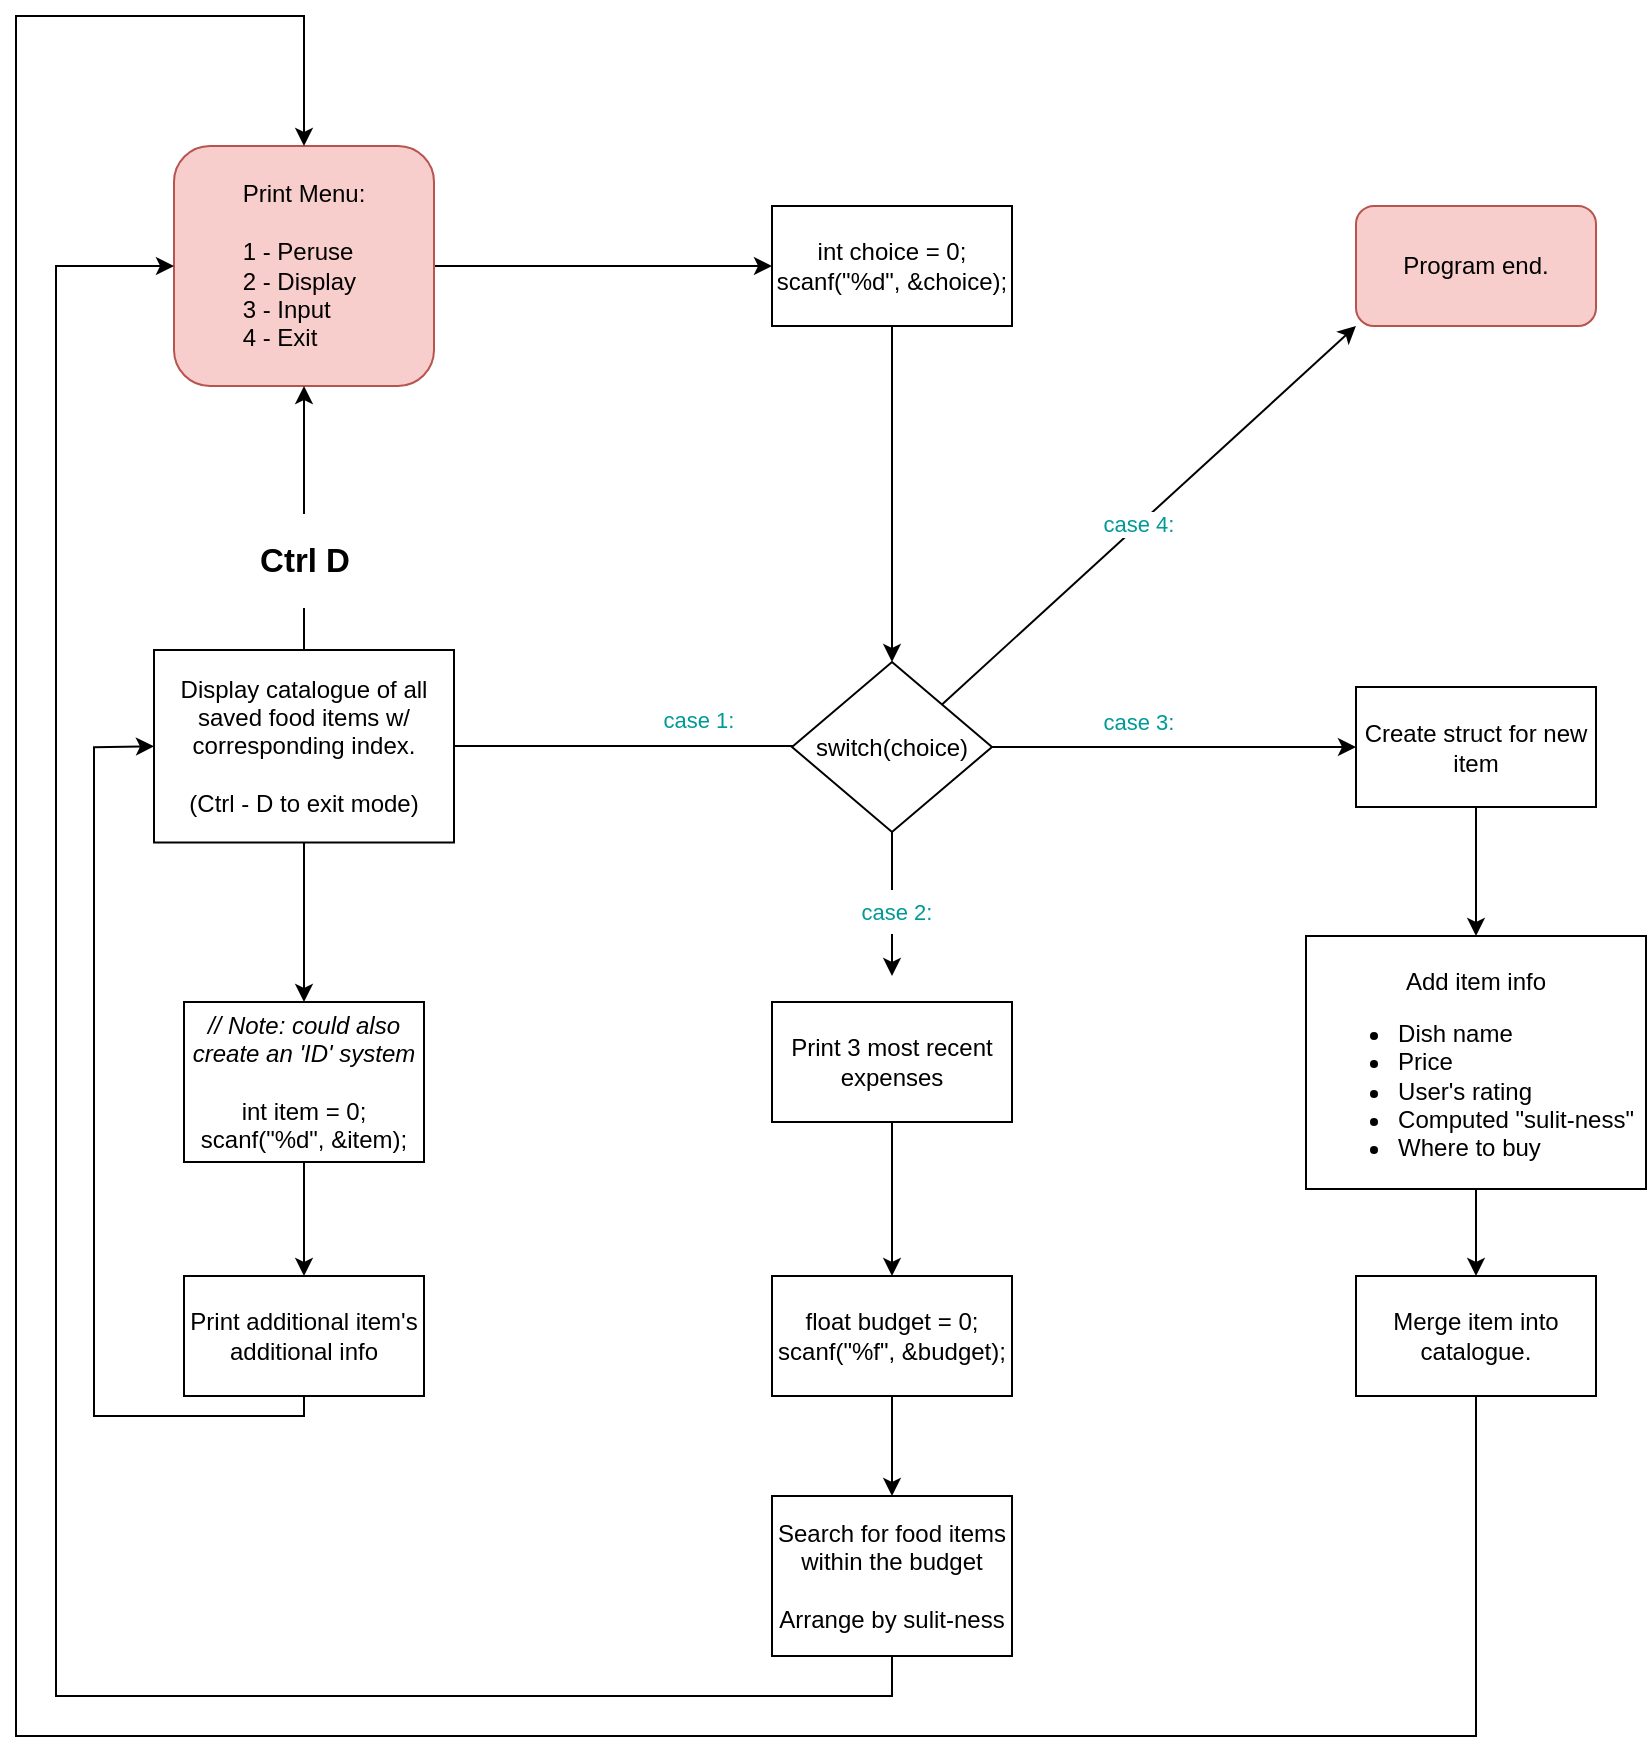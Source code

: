 <mxfile version="24.2.1" type="github">
  <diagram name="Page-1" id="J9lwy_OmdIaz06i2VWud">
    <mxGraphModel dx="1687" dy="1111" grid="1" gridSize="10" guides="1" tooltips="1" connect="1" arrows="1" fold="1" page="1" pageScale="1" pageWidth="850" pageHeight="1100" math="0" shadow="0">
      <root>
        <mxCell id="0" />
        <mxCell id="1" parent="0" />
        <mxCell id="PVKBwNUmlwo5uo1mzsMI-5" value="" style="edgeStyle=orthogonalEdgeStyle;rounded=0;orthogonalLoop=1;jettySize=auto;html=1;exitX=1;exitY=0.5;exitDx=0;exitDy=0;" edge="1" parent="1" source="PVKBwNUmlwo5uo1mzsMI-6" target="PVKBwNUmlwo5uo1mzsMI-2">
          <mxGeometry relative="1" as="geometry">
            <mxPoint x="188" y="255" as="sourcePoint" />
          </mxGeometry>
        </mxCell>
        <mxCell id="PVKBwNUmlwo5uo1mzsMI-9" value="" style="edgeStyle=orthogonalEdgeStyle;rounded=0;orthogonalLoop=1;jettySize=auto;html=1;" edge="1" parent="1" source="PVKBwNUmlwo5uo1mzsMI-2" target="PVKBwNUmlwo5uo1mzsMI-8">
          <mxGeometry relative="1" as="geometry">
            <Array as="points">
              <mxPoint x="458" y="255" />
            </Array>
          </mxGeometry>
        </mxCell>
        <mxCell id="PVKBwNUmlwo5uo1mzsMI-2" value="int choice = 0;&lt;div&gt;scanf(&quot;%d&quot;, &amp;amp;choice);&lt;/div&gt;" style="rounded=0;whiteSpace=wrap;html=1;" vertex="1" parent="1">
          <mxGeometry x="398" y="225" width="120" height="60" as="geometry" />
        </mxCell>
        <mxCell id="PVKBwNUmlwo5uo1mzsMI-6" value="Print Menu:&lt;div style=&quot;text-align: justify;&quot;&gt;&lt;br&gt;&lt;/div&gt;&lt;div style=&quot;text-align: justify;&quot;&gt;1 - Peruse&lt;/div&gt;&lt;div style=&quot;text-align: justify;&quot;&gt;2 - Display&lt;/div&gt;&lt;div style=&quot;text-align: justify;&quot;&gt;3 - Input&amp;nbsp; &amp;nbsp;&amp;nbsp;&lt;/div&gt;&lt;div style=&quot;text-align: justify;&quot;&gt;4 - Exit&amp;nbsp; &amp;nbsp; &amp;nbsp;&amp;nbsp;&lt;/div&gt;" style="rounded=1;whiteSpace=wrap;html=1;fillColor=#f8cecc;strokeColor=#b85450;" vertex="1" parent="1">
          <mxGeometry x="99" y="195" width="130" height="120" as="geometry" />
        </mxCell>
        <mxCell id="PVKBwNUmlwo5uo1mzsMI-27" value="" style="edgeStyle=orthogonalEdgeStyle;rounded=0;orthogonalLoop=1;jettySize=auto;html=1;" edge="1" parent="1" source="PVKBwNUmlwo5uo1mzsMI-8" target="PVKBwNUmlwo5uo1mzsMI-26">
          <mxGeometry relative="1" as="geometry" />
        </mxCell>
        <mxCell id="PVKBwNUmlwo5uo1mzsMI-28" value="case 3:" style="edgeLabel;html=1;align=center;verticalAlign=middle;resizable=0;points=[];fontColor=#009999;" vertex="1" connectable="0" parent="PVKBwNUmlwo5uo1mzsMI-27">
          <mxGeometry x="-0.041" y="-2" relative="1" as="geometry">
            <mxPoint x="-15" y="-15" as="offset" />
          </mxGeometry>
        </mxCell>
        <mxCell id="PVKBwNUmlwo5uo1mzsMI-31" value="" style="edgeStyle=orthogonalEdgeStyle;rounded=0;orthogonalLoop=1;jettySize=auto;html=1;" edge="1" parent="1" source="PVKBwNUmlwo5uo1mzsMI-8">
          <mxGeometry relative="1" as="geometry">
            <mxPoint x="218" y="495" as="targetPoint" />
          </mxGeometry>
        </mxCell>
        <mxCell id="PVKBwNUmlwo5uo1mzsMI-32" value="case 1:" style="edgeLabel;html=1;align=center;verticalAlign=middle;resizable=0;points=[];fontColor=#009999;" vertex="1" connectable="0" parent="PVKBwNUmlwo5uo1mzsMI-31">
          <mxGeometry x="-0.043" y="4" relative="1" as="geometry">
            <mxPoint x="43" y="-17" as="offset" />
          </mxGeometry>
        </mxCell>
        <mxCell id="PVKBwNUmlwo5uo1mzsMI-46" value="" style="edgeStyle=orthogonalEdgeStyle;rounded=0;orthogonalLoop=1;jettySize=auto;html=1;" edge="1" parent="1" source="PVKBwNUmlwo5uo1mzsMI-8">
          <mxGeometry relative="1" as="geometry">
            <mxPoint x="458" y="610" as="targetPoint" />
          </mxGeometry>
        </mxCell>
        <mxCell id="PVKBwNUmlwo5uo1mzsMI-47" value="&lt;p style=&quot;line-height: 0%;&quot;&gt;&lt;font color=&quot;#009999&quot;&gt;case 2:&lt;/font&gt;&lt;/p&gt;" style="edgeLabel;html=1;align=center;verticalAlign=middle;resizable=0;points=[];" vertex="1" connectable="0" parent="PVKBwNUmlwo5uo1mzsMI-46">
          <mxGeometry x="0.09" y="1" relative="1" as="geometry">
            <mxPoint as="offset" />
          </mxGeometry>
        </mxCell>
        <mxCell id="PVKBwNUmlwo5uo1mzsMI-8" value="switch(choice)" style="rhombus;whiteSpace=wrap;html=1;rounded=0;" vertex="1" parent="1">
          <mxGeometry x="408" y="453" width="100" height="85" as="geometry" />
        </mxCell>
        <mxCell id="PVKBwNUmlwo5uo1mzsMI-14" value="Program end." style="rounded=1;whiteSpace=wrap;html=1;fillColor=#f8cecc;strokeColor=#b85450;" vertex="1" parent="1">
          <mxGeometry x="690" y="225" width="120" height="60" as="geometry" />
        </mxCell>
        <mxCell id="PVKBwNUmlwo5uo1mzsMI-15" value="" style="edgeStyle=none;orthogonalLoop=1;jettySize=auto;html=1;rounded=0;entryX=0;entryY=1;entryDx=0;entryDy=0;exitX=1;exitY=0;exitDx=0;exitDy=0;" edge="1" parent="1" source="PVKBwNUmlwo5uo1mzsMI-8" target="PVKBwNUmlwo5uo1mzsMI-14">
          <mxGeometry width="100" relative="1" as="geometry">
            <mxPoint x="438" y="300" as="sourcePoint" />
            <mxPoint x="538" y="300" as="targetPoint" />
            <Array as="points" />
          </mxGeometry>
        </mxCell>
        <mxCell id="PVKBwNUmlwo5uo1mzsMI-16" value="case 4:" style="edgeLabel;html=1;align=center;verticalAlign=middle;resizable=0;points=[];fontColor=#009999;" vertex="1" connectable="0" parent="PVKBwNUmlwo5uo1mzsMI-15">
          <mxGeometry x="-0.049" y="1" relative="1" as="geometry">
            <mxPoint as="offset" />
          </mxGeometry>
        </mxCell>
        <mxCell id="PVKBwNUmlwo5uo1mzsMI-25" value="" style="edgeStyle=orthogonalEdgeStyle;rounded=0;orthogonalLoop=1;jettySize=auto;html=1;exitX=0.5;exitY=1;exitDx=0;exitDy=0;" edge="1" parent="1" source="PVKBwNUmlwo5uo1mzsMI-30" target="PVKBwNUmlwo5uo1mzsMI-24">
          <mxGeometry relative="1" as="geometry">
            <mxPoint x="164" y="560" as="sourcePoint" />
          </mxGeometry>
        </mxCell>
        <mxCell id="PVKBwNUmlwo5uo1mzsMI-40" value="" style="edgeStyle=orthogonalEdgeStyle;rounded=0;orthogonalLoop=1;jettySize=auto;html=1;" edge="1" parent="1" source="PVKBwNUmlwo5uo1mzsMI-24" target="PVKBwNUmlwo5uo1mzsMI-39">
          <mxGeometry relative="1" as="geometry" />
        </mxCell>
        <mxCell id="PVKBwNUmlwo5uo1mzsMI-24" value="&lt;div&gt;&lt;i&gt;// Note: could also create an &#39;ID&#39; system&lt;/i&gt;&lt;/div&gt;&lt;div&gt;&lt;br&gt;&lt;/div&gt;int item = 0;&lt;div&gt;scanf(&quot;%d&quot;, &amp;amp;item);&lt;/div&gt;" style="rounded=0;whiteSpace=wrap;html=1;" vertex="1" parent="1">
          <mxGeometry x="104" y="623" width="120" height="80" as="geometry" />
        </mxCell>
        <mxCell id="PVKBwNUmlwo5uo1mzsMI-34" value="" style="edgeStyle=orthogonalEdgeStyle;rounded=0;orthogonalLoop=1;jettySize=auto;html=1;" edge="1" parent="1" source="PVKBwNUmlwo5uo1mzsMI-26" target="PVKBwNUmlwo5uo1mzsMI-33">
          <mxGeometry relative="1" as="geometry" />
        </mxCell>
        <mxCell id="PVKBwNUmlwo5uo1mzsMI-26" value="Create struct for new item" style="whiteSpace=wrap;html=1;rounded=0;" vertex="1" parent="1">
          <mxGeometry x="690" y="465.5" width="120" height="60" as="geometry" />
        </mxCell>
        <mxCell id="PVKBwNUmlwo5uo1mzsMI-30" value="Display catalogue of all saved food items w/ corresponding index.&lt;div&gt;&lt;br&gt;&lt;div&gt;(Ctrl - D to exit mode)&lt;/div&gt;&lt;/div&gt;" style="whiteSpace=wrap;html=1;rounded=0;" vertex="1" parent="1">
          <mxGeometry x="89" y="447" width="150" height="96.25" as="geometry" />
        </mxCell>
        <mxCell id="PVKBwNUmlwo5uo1mzsMI-36" value="" style="edgeStyle=orthogonalEdgeStyle;rounded=0;orthogonalLoop=1;jettySize=auto;html=1;" edge="1" parent="1" source="PVKBwNUmlwo5uo1mzsMI-33" target="PVKBwNUmlwo5uo1mzsMI-35">
          <mxGeometry relative="1" as="geometry" />
        </mxCell>
        <mxCell id="PVKBwNUmlwo5uo1mzsMI-33" value="&lt;div&gt;&lt;br&gt;&lt;/div&gt;Add item info&lt;div&gt;&lt;ul&gt;&lt;li style=&quot;text-align: justify;&quot;&gt;Dish name&lt;/li&gt;&lt;li style=&quot;text-align: justify;&quot;&gt;Price&lt;/li&gt;&lt;li style=&quot;text-align: justify;&quot;&gt;User&#39;s rating&lt;/li&gt;&lt;li style=&quot;text-align: justify;&quot;&gt;Computed &quot;sulit-ness&quot;&lt;/li&gt;&lt;li style=&quot;text-align: justify;&quot;&gt;Where to buy&lt;/li&gt;&lt;/ul&gt;&lt;/div&gt;" style="whiteSpace=wrap;html=1;rounded=0;" vertex="1" parent="1">
          <mxGeometry x="665" y="590" width="170" height="126.5" as="geometry" />
        </mxCell>
        <mxCell id="PVKBwNUmlwo5uo1mzsMI-35" value="Merge item into catalogue." style="whiteSpace=wrap;html=1;rounded=0;" vertex="1" parent="1">
          <mxGeometry x="690" y="760" width="120" height="60" as="geometry" />
        </mxCell>
        <mxCell id="PVKBwNUmlwo5uo1mzsMI-39" value="Print additional item&#39;s additional info" style="whiteSpace=wrap;html=1;rounded=0;" vertex="1" parent="1">
          <mxGeometry x="104" y="760" width="120" height="60" as="geometry" />
        </mxCell>
        <mxCell id="PVKBwNUmlwo5uo1mzsMI-42" value="" style="endArrow=classic;html=1;rounded=0;exitX=0.5;exitY=1;exitDx=0;exitDy=0;entryX=0;entryY=0.5;entryDx=0;entryDy=0;" edge="1" parent="1" source="PVKBwNUmlwo5uo1mzsMI-39" target="PVKBwNUmlwo5uo1mzsMI-30">
          <mxGeometry width="50" height="50" relative="1" as="geometry">
            <mxPoint x="379" y="729.62" as="sourcePoint" />
            <mxPoint x="429" y="679.62" as="targetPoint" />
            <Array as="points">
              <mxPoint x="164" y="830" />
              <mxPoint x="59" y="830" />
              <mxPoint x="59" y="495.62" />
            </Array>
          </mxGeometry>
        </mxCell>
        <mxCell id="PVKBwNUmlwo5uo1mzsMI-43" value="" style="endArrow=classic;html=1;rounded=0;exitX=0.5;exitY=0;exitDx=0;exitDy=0;entryX=0.5;entryY=1;entryDx=0;entryDy=0;" edge="1" parent="1" source="PVKBwNUmlwo5uo1mzsMI-30" target="PVKBwNUmlwo5uo1mzsMI-6">
          <mxGeometry width="50" height="50" relative="1" as="geometry">
            <mxPoint x="359" y="580" as="sourcePoint" />
            <mxPoint x="409" y="530" as="targetPoint" />
            <Array as="points">
              <mxPoint x="164" y="380" />
            </Array>
          </mxGeometry>
        </mxCell>
        <mxCell id="PVKBwNUmlwo5uo1mzsMI-44" value="&lt;h2&gt;Ctrl D&lt;/h2&gt;" style="edgeLabel;html=1;align=center;verticalAlign=middle;resizable=0;points=[];" vertex="1" connectable="0" parent="PVKBwNUmlwo5uo1mzsMI-43">
          <mxGeometry x="-0.205" relative="1" as="geometry">
            <mxPoint y="7" as="offset" />
          </mxGeometry>
        </mxCell>
        <mxCell id="PVKBwNUmlwo5uo1mzsMI-50" value="" style="edgeStyle=orthogonalEdgeStyle;rounded=0;orthogonalLoop=1;jettySize=auto;html=1;" edge="1" parent="1" source="PVKBwNUmlwo5uo1mzsMI-45" target="PVKBwNUmlwo5uo1mzsMI-49">
          <mxGeometry relative="1" as="geometry" />
        </mxCell>
        <mxCell id="PVKBwNUmlwo5uo1mzsMI-45" value="Print 3 most recent expenses" style="whiteSpace=wrap;html=1;rounded=0;" vertex="1" parent="1">
          <mxGeometry x="398" y="623" width="120" height="60" as="geometry" />
        </mxCell>
        <mxCell id="PVKBwNUmlwo5uo1mzsMI-52" value="" style="edgeStyle=orthogonalEdgeStyle;rounded=0;orthogonalLoop=1;jettySize=auto;html=1;" edge="1" parent="1" source="PVKBwNUmlwo5uo1mzsMI-49" target="PVKBwNUmlwo5uo1mzsMI-51">
          <mxGeometry relative="1" as="geometry" />
        </mxCell>
        <mxCell id="PVKBwNUmlwo5uo1mzsMI-49" value="float budget = 0;&lt;div&gt;scanf(&quot;%f&quot;, &amp;amp;budget);&lt;/div&gt;" style="whiteSpace=wrap;html=1;rounded=0;" vertex="1" parent="1">
          <mxGeometry x="398" y="760" width="120" height="60" as="geometry" />
        </mxCell>
        <mxCell id="PVKBwNUmlwo5uo1mzsMI-51" value="Search for food items within the budget&lt;div&gt;&lt;br&gt;&lt;/div&gt;&lt;div&gt;Arrange by sulit-ness&lt;/div&gt;" style="whiteSpace=wrap;html=1;rounded=0;" vertex="1" parent="1">
          <mxGeometry x="398" y="870" width="120" height="80" as="geometry" />
        </mxCell>
        <mxCell id="PVKBwNUmlwo5uo1mzsMI-53" value="" style="endArrow=classic;html=1;rounded=0;exitX=0.5;exitY=1;exitDx=0;exitDy=0;entryX=0;entryY=0.5;entryDx=0;entryDy=0;" edge="1" parent="1" source="PVKBwNUmlwo5uo1mzsMI-51" target="PVKBwNUmlwo5uo1mzsMI-6">
          <mxGeometry width="50" height="50" relative="1" as="geometry">
            <mxPoint x="268" y="720" as="sourcePoint" />
            <mxPoint x="318" y="670" as="targetPoint" />
            <Array as="points">
              <mxPoint x="458" y="970" />
              <mxPoint x="40" y="970" />
              <mxPoint x="40" y="255" />
            </Array>
          </mxGeometry>
        </mxCell>
        <mxCell id="PVKBwNUmlwo5uo1mzsMI-54" value="" style="endArrow=classic;html=1;rounded=0;exitX=0.5;exitY=1;exitDx=0;exitDy=0;entryX=0.5;entryY=0;entryDx=0;entryDy=0;" edge="1" parent="1" source="PVKBwNUmlwo5uo1mzsMI-35" target="PVKBwNUmlwo5uo1mzsMI-6">
          <mxGeometry width="50" height="50" relative="1" as="geometry">
            <mxPoint x="438" y="790" as="sourcePoint" />
            <mxPoint x="488" y="740" as="targetPoint" />
            <Array as="points">
              <mxPoint x="750" y="990" />
              <mxPoint x="20" y="990" />
              <mxPoint x="20" y="130" />
              <mxPoint x="164" y="130" />
            </Array>
          </mxGeometry>
        </mxCell>
      </root>
    </mxGraphModel>
  </diagram>
</mxfile>
